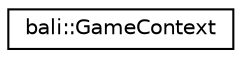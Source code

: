 digraph "Graphical Class Hierarchy"
{
  edge [fontname="Helvetica",fontsize="10",labelfontname="Helvetica",labelfontsize="10"];
  node [fontname="Helvetica",fontsize="10",shape=record];
  rankdir="LR";
  Node1 [label="bali::GameContext",height=0.2,width=0.4,color="black", fillcolor="white", style="filled",URL="$classbali_1_1_game_context.html"];
}
